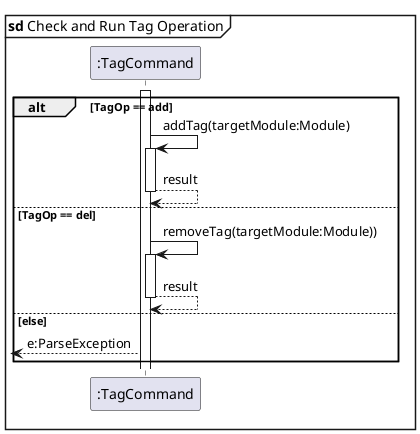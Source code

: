 @startuml
'https://plantuml.com/sequence-diagram

skinparam shadowing false
participant ":TagCommand" as TagCommand

mainframe **sd** Check and Run Tag Operation

activate TagCommand

alt TagOp == add
TagCommand -> TagCommand:addTag(targetModule:Module)
activate TagCommand
return result

else TagOp == del
TagCommand -> TagCommand:removeTag(targetModule:Module))
activate TagCommand
return result

else else
[<-- TagCommand:e:ParseException

end

@enduml